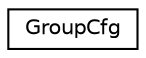 digraph "Graphical Class Hierarchy"
{
 // LATEX_PDF_SIZE
  edge [fontname="Helvetica",fontsize="10",labelfontname="Helvetica",labelfontsize="10"];
  node [fontname="Helvetica",fontsize="10",shape=record];
  rankdir="LR";
  Node0 [label="GroupCfg",height=0.2,width=0.4,color="black", fillcolor="white", style="filled",URL="$classGroupCfg.html",tooltip=" "];
}
